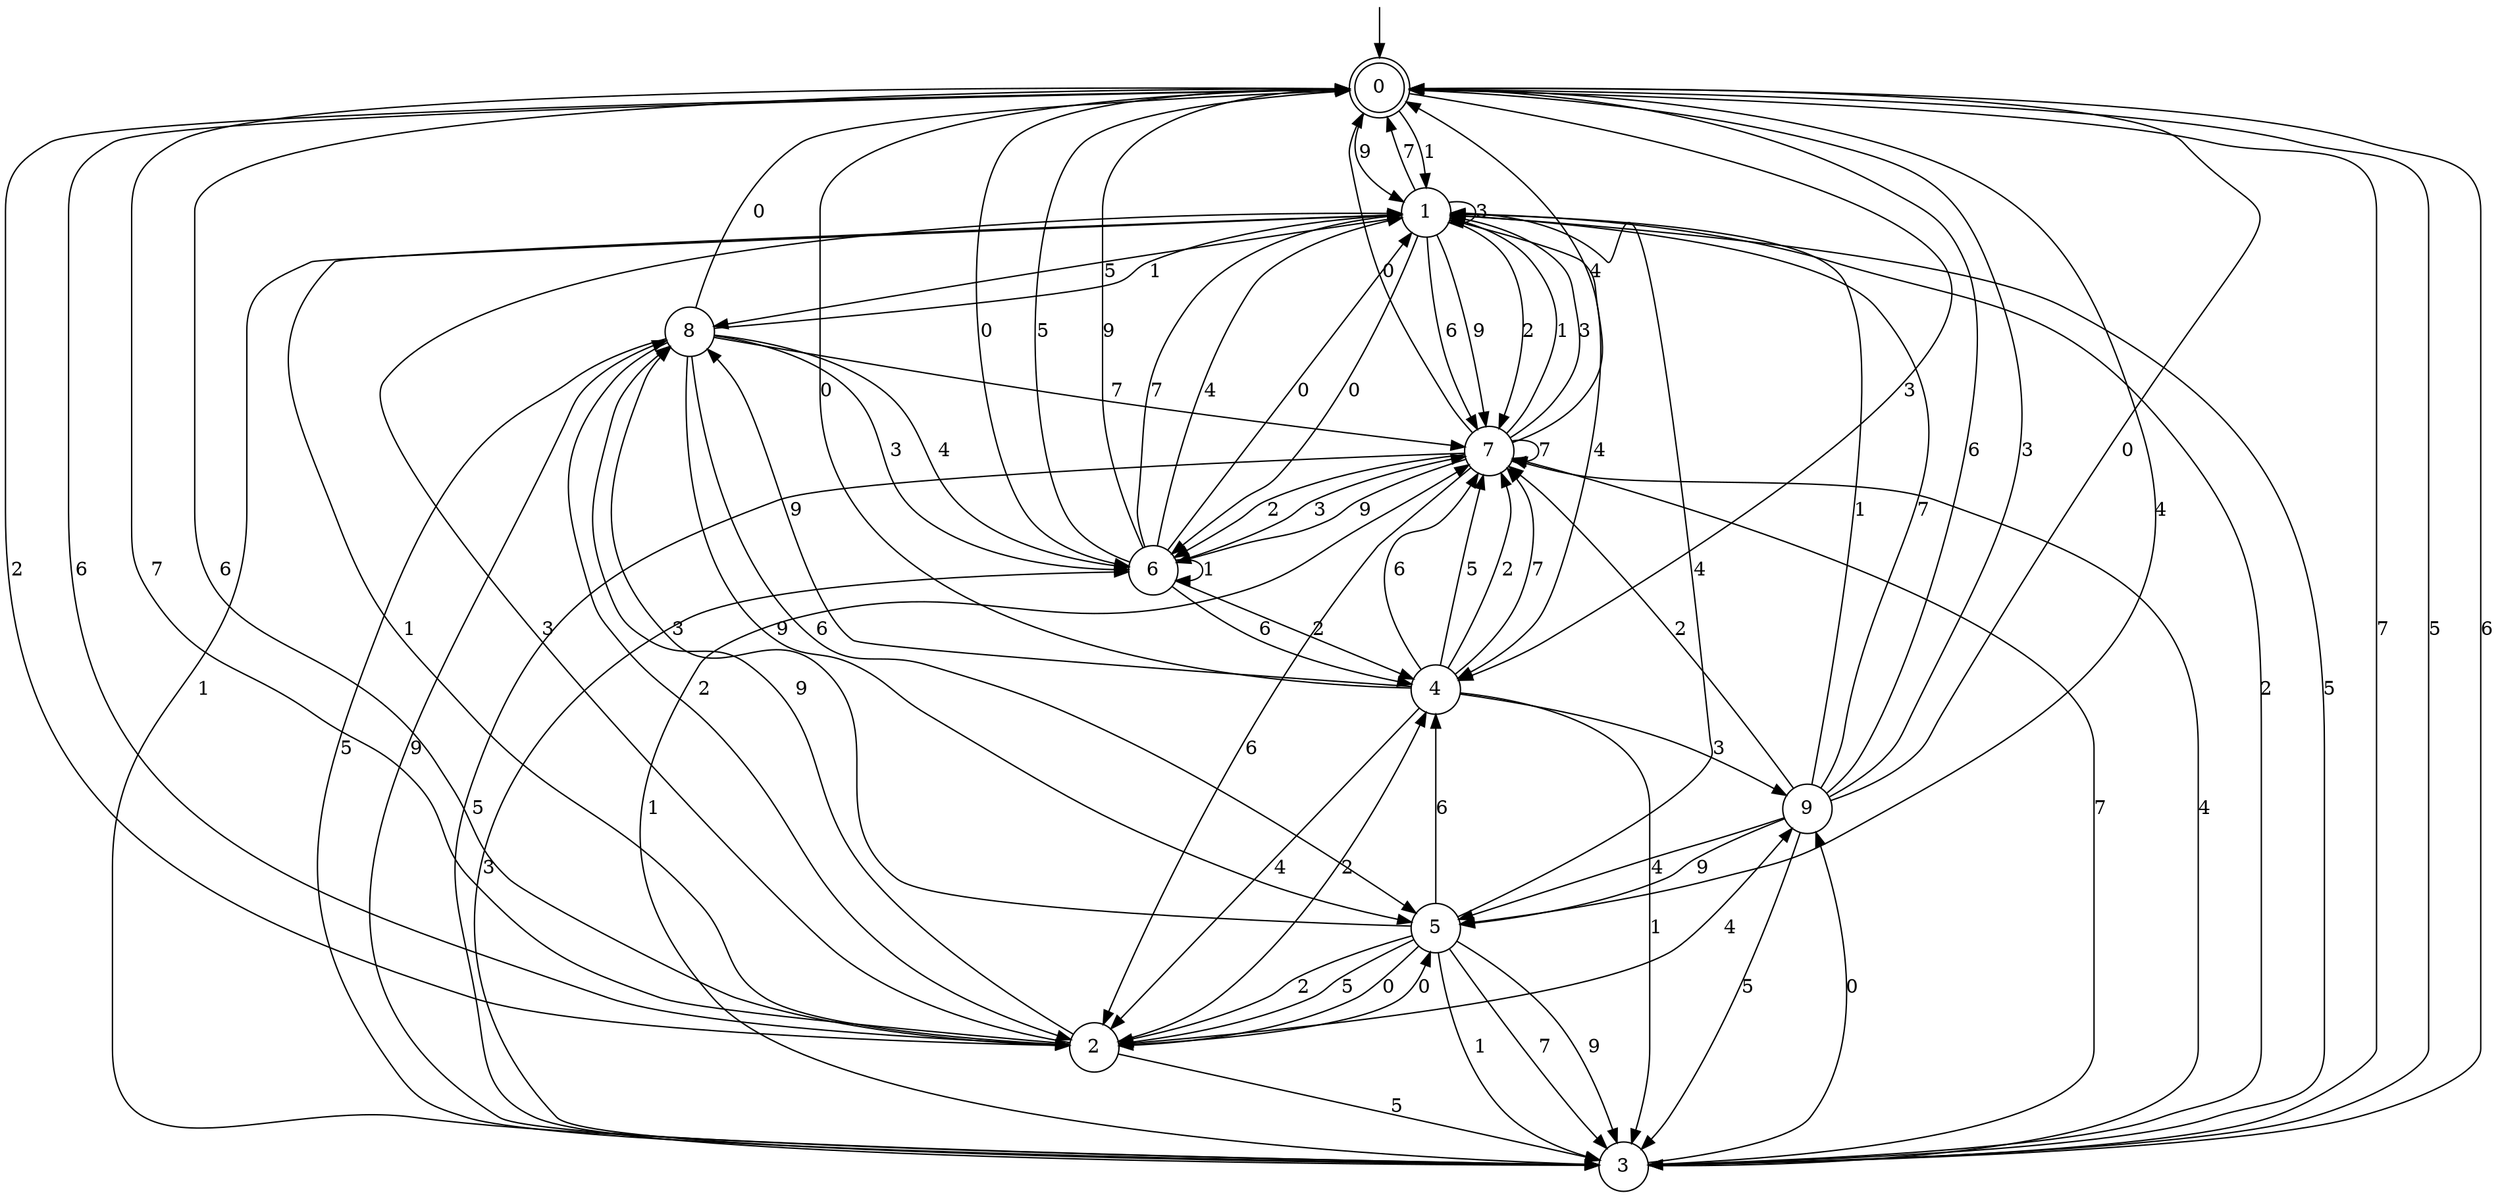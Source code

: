 digraph g {

	s0 [shape="doublecircle" label="0"];
	s1 [shape="circle" label="1"];
	s2 [shape="circle" label="2"];
	s3 [shape="circle" label="3"];
	s4 [shape="circle" label="4"];
	s5 [shape="circle" label="5"];
	s6 [shape="circle" label="6"];
	s7 [shape="circle" label="7"];
	s8 [shape="circle" label="8"];
	s9 [shape="circle" label="9"];
	s0 -> s1 [label="1"];
	s0 -> s2 [label="2"];
	s0 -> s3 [label="7"];
	s0 -> s2 [label="6"];
	s0 -> s4 [label="3"];
	s0 -> s5 [label="4"];
	s0 -> s6 [label="0"];
	s0 -> s3 [label="5"];
	s0 -> s1 [label="9"];
	s1 -> s3 [label="1"];
	s1 -> s7 [label="2"];
	s1 -> s0 [label="7"];
	s1 -> s7 [label="6"];
	s1 -> s1 [label="3"];
	s1 -> s4 [label="4"];
	s1 -> s6 [label="0"];
	s1 -> s8 [label="5"];
	s1 -> s7 [label="9"];
	s2 -> s1 [label="1"];
	s2 -> s4 [label="2"];
	s2 -> s0 [label="7"];
	s2 -> s0 [label="6"];
	s2 -> s1 [label="3"];
	s2 -> s9 [label="4"];
	s2 -> s5 [label="0"];
	s2 -> s3 [label="5"];
	s2 -> s8 [label="9"];
	s3 -> s7 [label="1"];
	s3 -> s1 [label="2"];
	s3 -> s7 [label="7"];
	s3 -> s0 [label="6"];
	s3 -> s6 [label="3"];
	s3 -> s7 [label="4"];
	s3 -> s9 [label="0"];
	s3 -> s1 [label="5"];
	s3 -> s8 [label="9"];
	s4 -> s3 [label="1"];
	s4 -> s7 [label="2"];
	s4 -> s7 [label="7"];
	s4 -> s7 [label="6"];
	s4 -> s9 [label="3"];
	s4 -> s2 [label="4"];
	s4 -> s0 [label="0"];
	s4 -> s7 [label="5"];
	s4 -> s8 [label="9"];
	s5 -> s3 [label="1"];
	s5 -> s2 [label="2"];
	s5 -> s3 [label="7"];
	s5 -> s4 [label="6"];
	s5 -> s8 [label="3"];
	s5 -> s1 [label="4"];
	s5 -> s2 [label="0"];
	s5 -> s2 [label="5"];
	s5 -> s3 [label="9"];
	s6 -> s6 [label="1"];
	s6 -> s4 [label="2"];
	s6 -> s1 [label="7"];
	s6 -> s4 [label="6"];
	s6 -> s7 [label="3"];
	s6 -> s1 [label="4"];
	s6 -> s1 [label="0"];
	s6 -> s0 [label="5"];
	s6 -> s0 [label="9"];
	s7 -> s1 [label="1"];
	s7 -> s6 [label="2"];
	s7 -> s7 [label="7"];
	s7 -> s2 [label="6"];
	s7 -> s1 [label="3"];
	s7 -> s0 [label="4"];
	s7 -> s0 [label="0"];
	s7 -> s3 [label="5"];
	s7 -> s6 [label="9"];
	s8 -> s1 [label="1"];
	s8 -> s2 [label="2"];
	s8 -> s7 [label="7"];
	s8 -> s5 [label="6"];
	s8 -> s6 [label="3"];
	s8 -> s6 [label="4"];
	s8 -> s0 [label="0"];
	s8 -> s3 [label="5"];
	s8 -> s5 [label="9"];
	s9 -> s1 [label="1"];
	s9 -> s7 [label="2"];
	s9 -> s1 [label="7"];
	s9 -> s0 [label="6"];
	s9 -> s0 [label="3"];
	s9 -> s5 [label="4"];
	s9 -> s0 [label="0"];
	s9 -> s3 [label="5"];
	s9 -> s5 [label="9"];

__start0 [label="" shape="none" width="0" height="0"];
__start0 -> s0;

}

